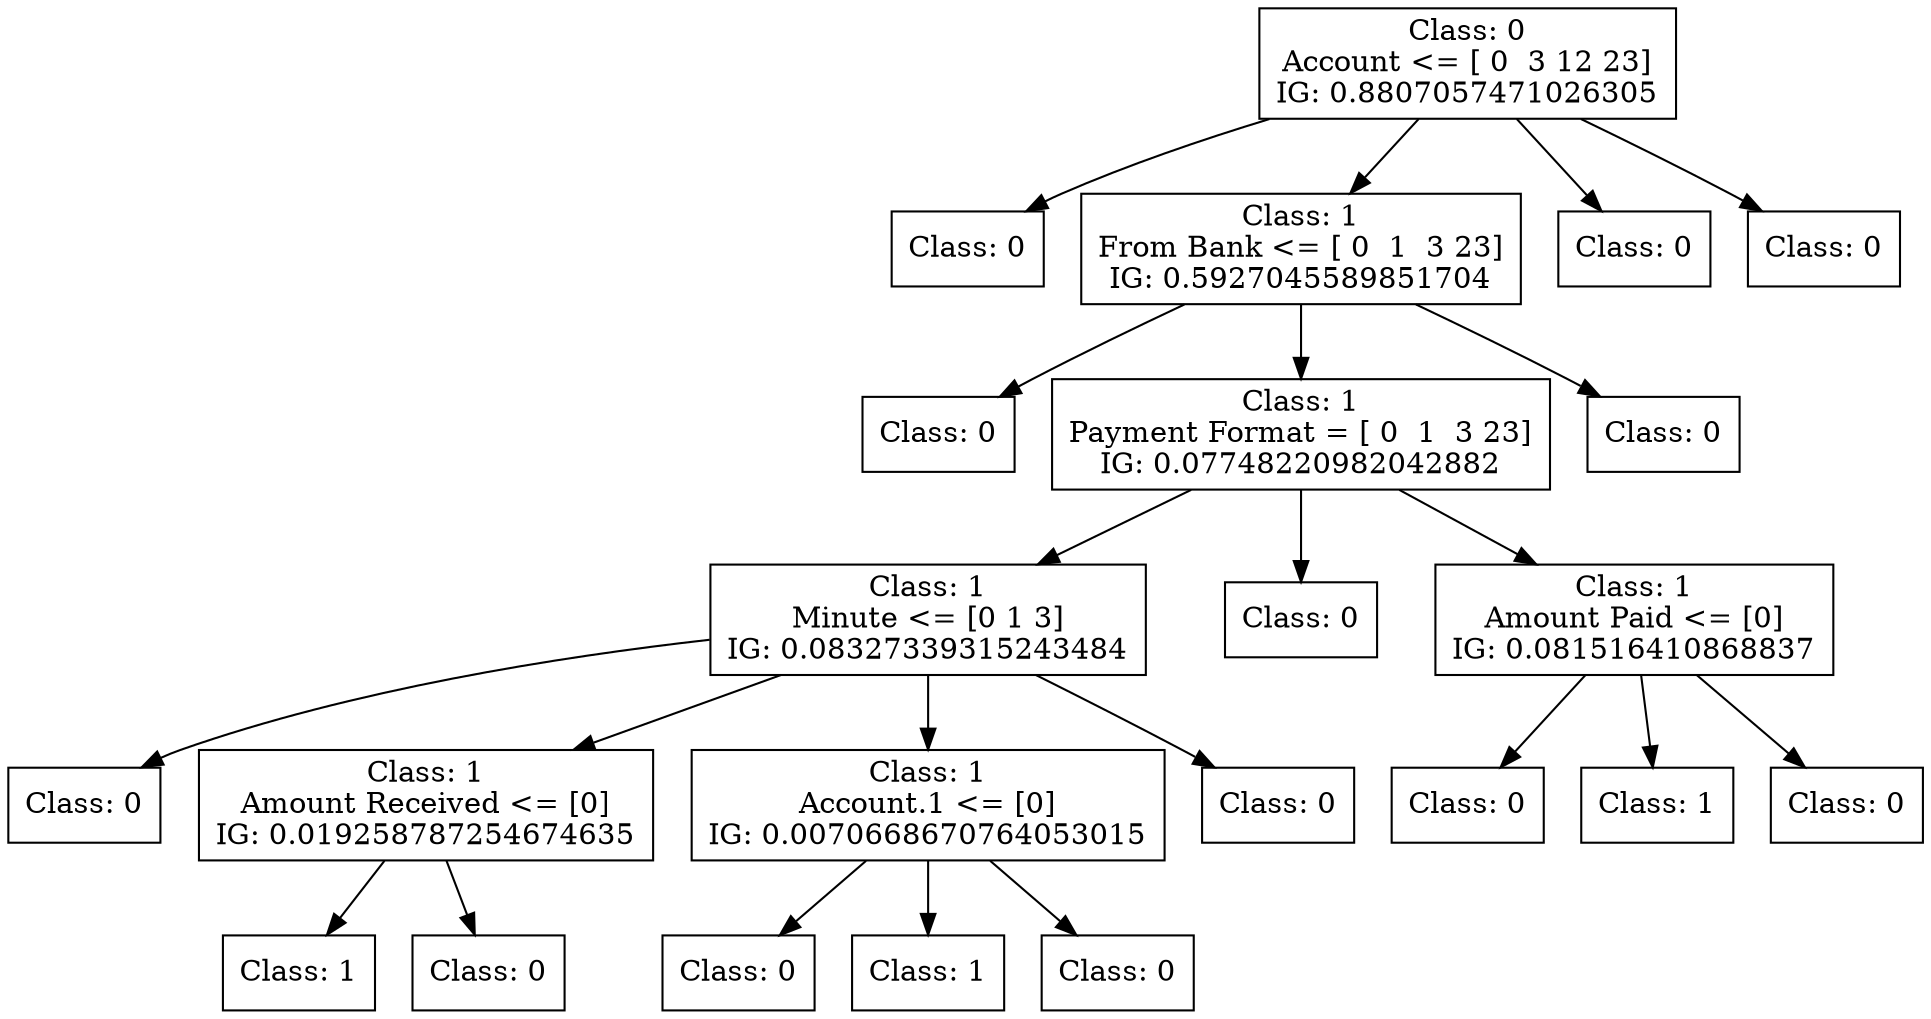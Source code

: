 digraph DecisionTree {
	rankdir=TD;
	node [shape=box];
	2150827761792 [label="Class: 0
Account <= [ 0  3 12 23]
IG: 0.8807057471026305"];
	2150961821536 [label="Class: 0
"];
	2150827761792 -> 2150961821536;
	2150961820144 [label="Class: 1
From Bank <= [ 0  1  3 23]
IG: 0.5927045589851704"];
	2150827761792 -> 2150961820144;
	2150965420832 [label="Class: 0
"];
	2150961820144 -> 2150965420832;
	2150965421024 [label="Class: 1
Payment Format = [ 0  1  3 23]
IG: 0.07748220982042882"];
	2150961820144 -> 2150965421024;
	2150965428032 [label="Class: 1
Minute <= [0 1 3]
IG: 0.08327339315243484"];
	2150965421024 -> 2150965428032;
	2150989470672 [label="Class: 0
"];
	2150965428032 -> 2150989470672;
	2150989468224 [label="Class: 1
Amount Received <= [0]
IG: 0.019258787254674635"];
	2150965428032 -> 2150989468224;
	2150989476432 [label="Class: 1
"];
	2150989468224 -> 2150989476432;
	2150989476864 [label="Class: 0
"];
	2150989468224 -> 2150989476864;
	2150989469136 [label="Class: 1
Account.1 <= [0]
IG: 0.0070668670764053015"];
	2150965428032 -> 2150989469136;
	2151006930928 [label="Class: 0
"];
	2150989469136 -> 2151006930928;
	2151006931120 [label="Class: 1
"];
	2150989469136 -> 2151006931120;
	2151006929056 [label="Class: 0
"];
	2150989469136 -> 2151006929056;
	2150989470096 [label="Class: 0
"];
	2150965428032 -> 2150989470096;
	2150965428176 [label="Class: 0
"];
	2150965421024 -> 2150965428176;
	2150965422944 [label="Class: 1
Amount Paid <= [0]
IG: 0.081516410868837"];
	2150965421024 -> 2150965422944;
	2151006935728 [label="Class: 0
"];
	2150965422944 -> 2151006935728;
	2151006935920 [label="Class: 1
"];
	2150965422944 -> 2151006935920;
	2151006933664 [label="Class: 0
"];
	2150965422944 -> 2151006933664;
	2150965418960 [label="Class: 0
"];
	2150961820144 -> 2150965418960;
	2150961819952 [label="Class: 0
"];
	2150827761792 -> 2150961819952;
	2150961820912 [label="Class: 0
"];
	2150827761792 -> 2150961820912;
}
